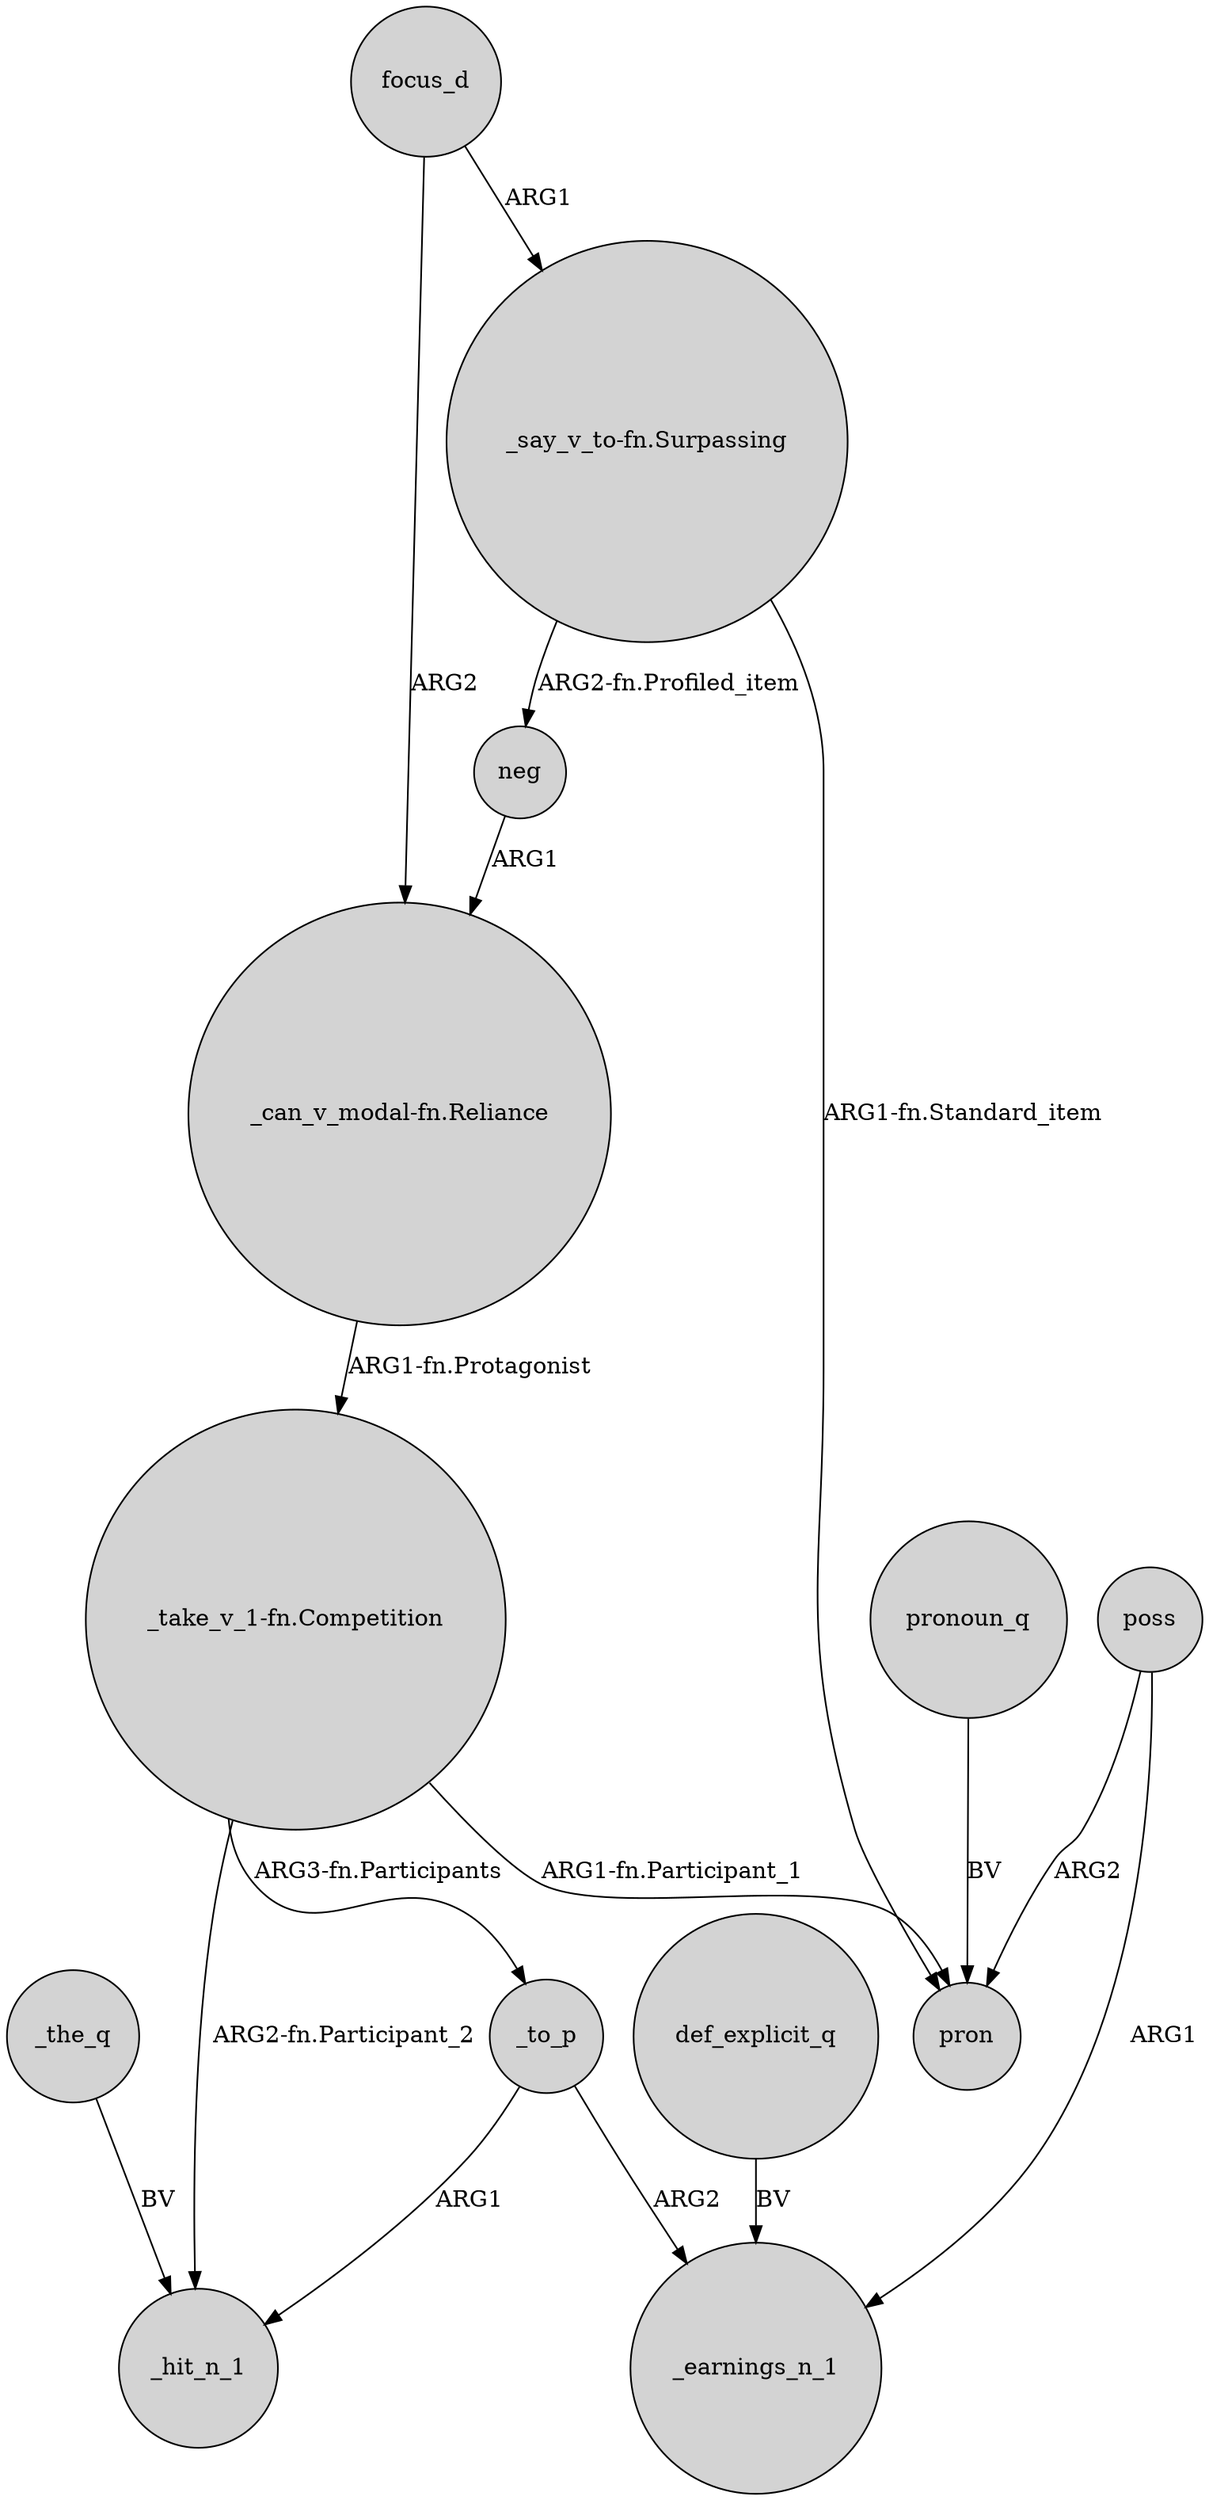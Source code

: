 digraph {
	node [shape=circle style=filled]
	focus_d -> "_say_v_to-fn.Surpassing" [label=ARG1]
	focus_d -> "_can_v_modal-fn.Reliance" [label=ARG2]
	neg -> "_can_v_modal-fn.Reliance" [label=ARG1]
	"_take_v_1-fn.Competition" -> _to_p [label="ARG3-fn.Participants"]
	"_can_v_modal-fn.Reliance" -> "_take_v_1-fn.Competition" [label="ARG1-fn.Protagonist"]
	_to_p -> _hit_n_1 [label=ARG1]
	def_explicit_q -> _earnings_n_1 [label=BV]
	poss -> _earnings_n_1 [label=ARG1]
	_to_p -> _earnings_n_1 [label=ARG2]
	"_take_v_1-fn.Competition" -> _hit_n_1 [label="ARG2-fn.Participant_2"]
	"_take_v_1-fn.Competition" -> pron [label="ARG1-fn.Participant_1"]
	_the_q -> _hit_n_1 [label=BV]
	pronoun_q -> pron [label=BV]
	poss -> pron [label=ARG2]
	"_say_v_to-fn.Surpassing" -> pron [label="ARG1-fn.Standard_item"]
	"_say_v_to-fn.Surpassing" -> neg [label="ARG2-fn.Profiled_item"]
}
